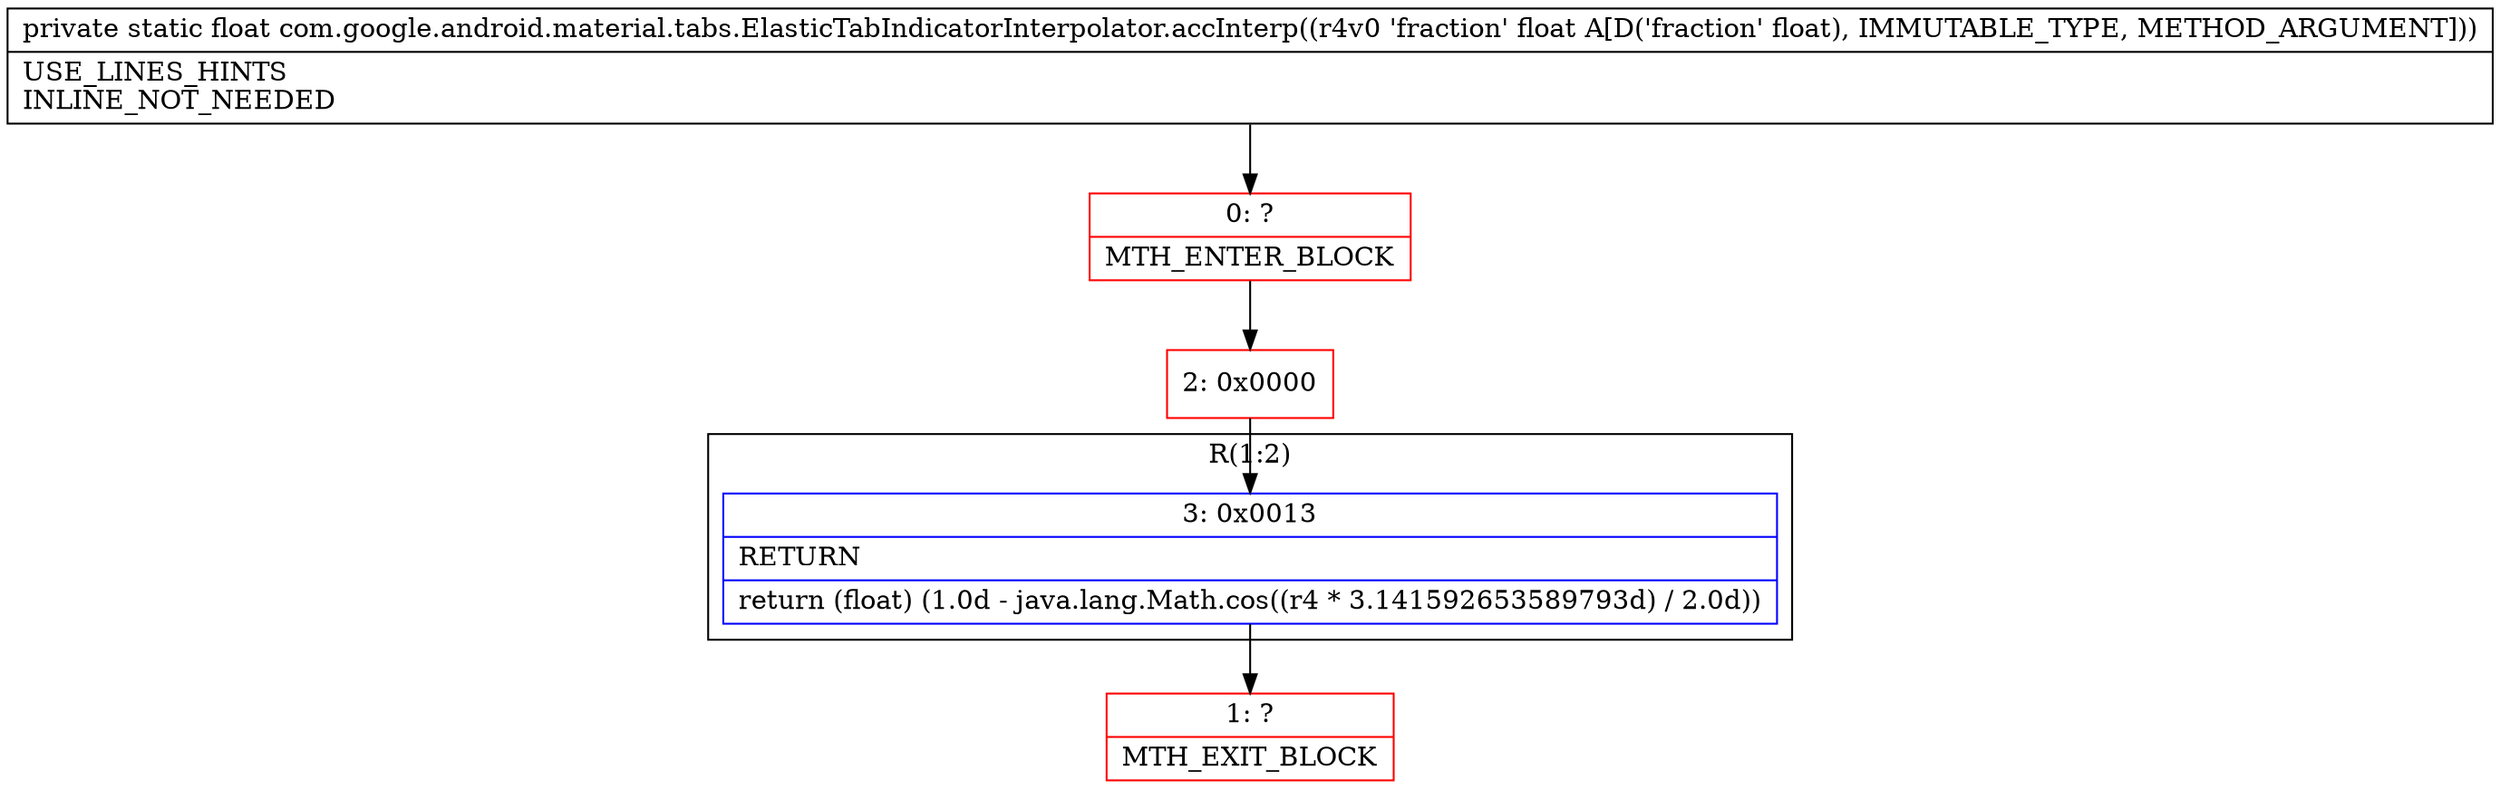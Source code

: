 digraph "CFG forcom.google.android.material.tabs.ElasticTabIndicatorInterpolator.accInterp(F)F" {
subgraph cluster_Region_727923193 {
label = "R(1:2)";
node [shape=record,color=blue];
Node_3 [shape=record,label="{3\:\ 0x0013|RETURN\l|return (float) (1.0d \- java.lang.Math.cos((r4 * 3.141592653589793d) \/ 2.0d))\l}"];
}
Node_0 [shape=record,color=red,label="{0\:\ ?|MTH_ENTER_BLOCK\l}"];
Node_2 [shape=record,color=red,label="{2\:\ 0x0000}"];
Node_1 [shape=record,color=red,label="{1\:\ ?|MTH_EXIT_BLOCK\l}"];
MethodNode[shape=record,label="{private static float com.google.android.material.tabs.ElasticTabIndicatorInterpolator.accInterp((r4v0 'fraction' float A[D('fraction' float), IMMUTABLE_TYPE, METHOD_ARGUMENT]))  | USE_LINES_HINTS\lINLINE_NOT_NEEDED\l}"];
MethodNode -> Node_0;Node_3 -> Node_1;
Node_0 -> Node_2;
Node_2 -> Node_3;
}

